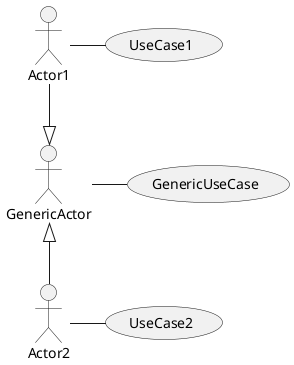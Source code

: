 @startuml
actor GenericActor
actor Actor1
actor Actor2

usecase GenericUseCase
usecase UseCase1
usecase UseCase2


GenericActor -r-- GenericUseCase
Actor1 -r-- UseCase1
Actor2 -r-- UseCase2

Actor1 --|> GenericActor
Actor2 -u-|> GenericActor

@enduml